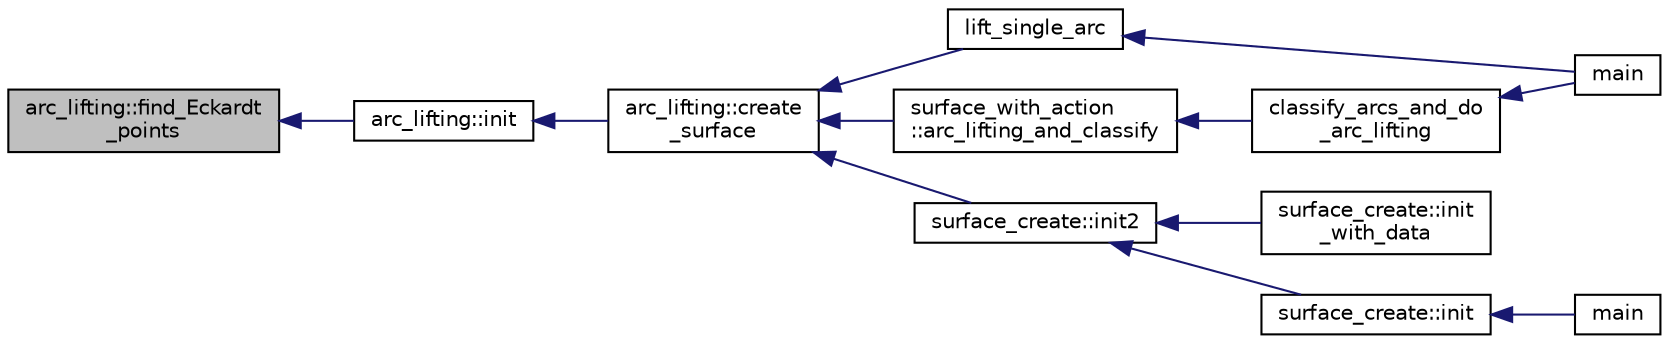 digraph "arc_lifting::find_Eckardt_points"
{
  edge [fontname="Helvetica",fontsize="10",labelfontname="Helvetica",labelfontsize="10"];
  node [fontname="Helvetica",fontsize="10",shape=record];
  rankdir="LR";
  Node511 [label="arc_lifting::find_Eckardt\l_points",height=0.2,width=0.4,color="black", fillcolor="grey75", style="filled", fontcolor="black"];
  Node511 -> Node512 [dir="back",color="midnightblue",fontsize="10",style="solid",fontname="Helvetica"];
  Node512 [label="arc_lifting::init",height=0.2,width=0.4,color="black", fillcolor="white", style="filled",URL="$dc/db7/classarc__lifting.html#a11fc382addd05e0bbe8b0b44dcd4c55e"];
  Node512 -> Node513 [dir="back",color="midnightblue",fontsize="10",style="solid",fontname="Helvetica"];
  Node513 [label="arc_lifting::create\l_surface",height=0.2,width=0.4,color="black", fillcolor="white", style="filled",URL="$dc/db7/classarc__lifting.html#a2b1fd46281de9ff3fef00fc122d39b2b"];
  Node513 -> Node514 [dir="back",color="midnightblue",fontsize="10",style="solid",fontname="Helvetica"];
  Node514 [label="lift_single_arc",height=0.2,width=0.4,color="black", fillcolor="white", style="filled",URL="$d6/dc3/arc__lifting__main_8_c.html#a0bdc148f70112959722a40cf9758d54b"];
  Node514 -> Node515 [dir="back",color="midnightblue",fontsize="10",style="solid",fontname="Helvetica"];
  Node515 [label="main",height=0.2,width=0.4,color="black", fillcolor="white", style="filled",URL="$d6/dc3/arc__lifting__main_8_c.html#a217dbf8b442f20279ea00b898af96f52"];
  Node513 -> Node516 [dir="back",color="midnightblue",fontsize="10",style="solid",fontname="Helvetica"];
  Node516 [label="surface_create::init2",height=0.2,width=0.4,color="black", fillcolor="white", style="filled",URL="$de/da4/classsurface__create.html#a0d600640f7dd62d5a6c36443effdab59"];
  Node516 -> Node517 [dir="back",color="midnightblue",fontsize="10",style="solid",fontname="Helvetica"];
  Node517 [label="surface_create::init\l_with_data",height=0.2,width=0.4,color="black", fillcolor="white", style="filled",URL="$de/da4/classsurface__create.html#a9226f687139676532adb1aa971fbade2"];
  Node516 -> Node518 [dir="back",color="midnightblue",fontsize="10",style="solid",fontname="Helvetica"];
  Node518 [label="surface_create::init",height=0.2,width=0.4,color="black", fillcolor="white", style="filled",URL="$de/da4/classsurface__create.html#ab0db5c12825f778e3caf8aa4da02eb06"];
  Node518 -> Node519 [dir="back",color="midnightblue",fontsize="10",style="solid",fontname="Helvetica"];
  Node519 [label="main",height=0.2,width=0.4,color="black", fillcolor="white", style="filled",URL="$d2/dfa/create__surface__main_8_c.html#a217dbf8b442f20279ea00b898af96f52"];
  Node513 -> Node520 [dir="back",color="midnightblue",fontsize="10",style="solid",fontname="Helvetica"];
  Node520 [label="surface_with_action\l::arc_lifting_and_classify",height=0.2,width=0.4,color="black", fillcolor="white", style="filled",URL="$d8/df9/classsurface__with__action.html#a62a3948f830c59e09ef94937650a07a4"];
  Node520 -> Node521 [dir="back",color="midnightblue",fontsize="10",style="solid",fontname="Helvetica"];
  Node521 [label="classify_arcs_and_do\l_arc_lifting",height=0.2,width=0.4,color="black", fillcolor="white", style="filled",URL="$d6/dc3/arc__lifting__main_8_c.html#afdd7be16f16b8c71e9a72fe5f6a0b59c"];
  Node521 -> Node515 [dir="back",color="midnightblue",fontsize="10",style="solid",fontname="Helvetica"];
}
